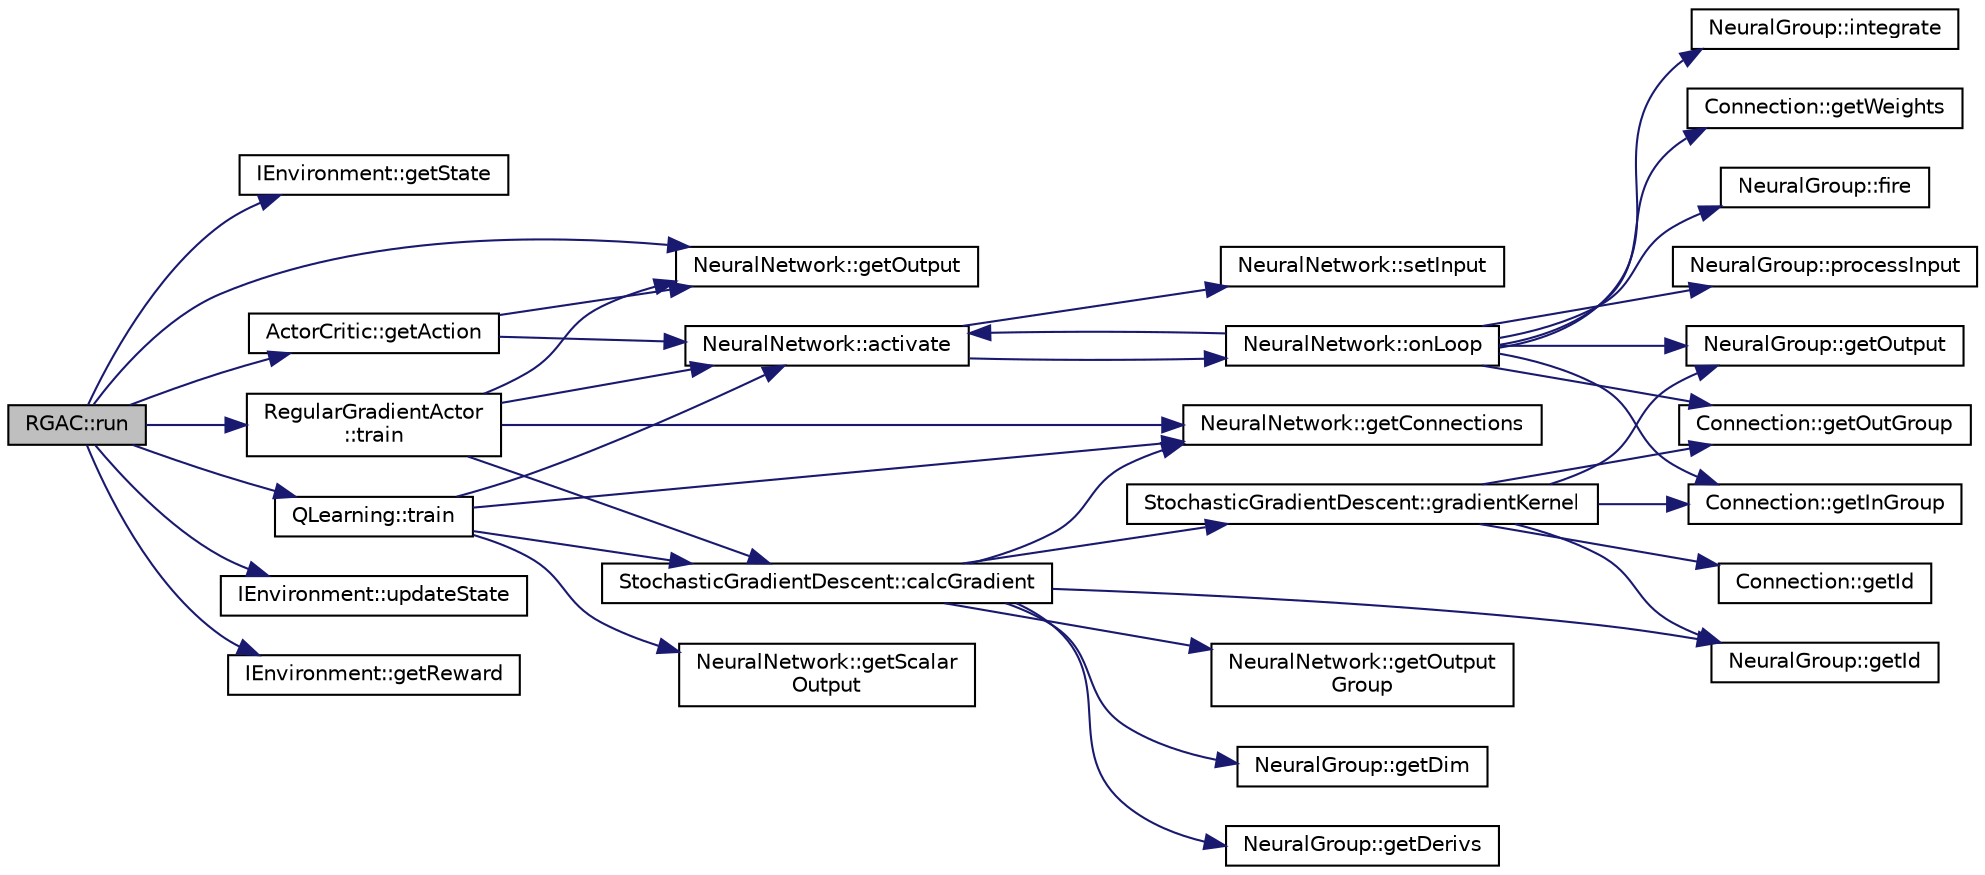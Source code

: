 digraph "RGAC::run"
{
  edge [fontname="Helvetica",fontsize="10",labelfontname="Helvetica",labelfontsize="10"];
  node [fontname="Helvetica",fontsize="10",shape=record];
  rankdir="LR";
  Node1 [label="RGAC::run",height=0.2,width=0.4,color="black", fillcolor="grey75", style="filled", fontcolor="black"];
  Node1 -> Node2 [color="midnightblue",fontsize="10",style="solid",fontname="Helvetica"];
  Node2 [label="IEnvironment::getState",height=0.2,width=0.4,color="black", fillcolor="white", style="filled",URL="$class_i_environment.html#ae0917a9119deaf20fb39930d0c7e59d0"];
  Node1 -> Node3 [color="midnightblue",fontsize="10",style="solid",fontname="Helvetica"];
  Node3 [label="NeuralNetwork::getOutput",height=0.2,width=0.4,color="black", fillcolor="white", style="filled",URL="$class_neural_network.html#ae345d8237c7acf8ccf4282fb6f5bdb64"];
  Node1 -> Node4 [color="midnightblue",fontsize="10",style="solid",fontname="Helvetica"];
  Node4 [label="ActorCritic::getAction",height=0.2,width=0.4,color="black", fillcolor="white", style="filled",URL="$class_actor_critic.html#af6a032f49a1ebbcf2c6d26948aea8819"];
  Node4 -> Node5 [color="midnightblue",fontsize="10",style="solid",fontname="Helvetica"];
  Node5 [label="NeuralNetwork::activate",height=0.2,width=0.4,color="black", fillcolor="white", style="filled",URL="$class_neural_network.html#a3bb1261a1d661e101b6daf0053e04f67"];
  Node5 -> Node6 [color="midnightblue",fontsize="10",style="solid",fontname="Helvetica"];
  Node6 [label="NeuralNetwork::setInput",height=0.2,width=0.4,color="black", fillcolor="white", style="filled",URL="$class_neural_network.html#aad2e2758c18af40e98c2fe40f9ef2982"];
  Node5 -> Node7 [color="midnightblue",fontsize="10",style="solid",fontname="Helvetica"];
  Node7 [label="NeuralNetwork::onLoop",height=0.2,width=0.4,color="black", fillcolor="white", style="filled",URL="$class_neural_network.html#a4044438cda6aba54b4e206fc4ed68db0"];
  Node7 -> Node8 [color="midnightblue",fontsize="10",style="solid",fontname="Helvetica"];
  Node8 [label="Connection::getInGroup",height=0.2,width=0.4,color="black", fillcolor="white", style="filled",URL="$class_connection.html#a2c9f5f0f410c2b59fd9784afd8b19595"];
  Node7 -> Node9 [color="midnightblue",fontsize="10",style="solid",fontname="Helvetica"];
  Node9 [label="NeuralGroup::getOutput",height=0.2,width=0.4,color="black", fillcolor="white", style="filled",URL="$class_neural_group.html#a34f6070fcf39d5ead845132bd6fb77f6"];
  Node7 -> Node10 [color="midnightblue",fontsize="10",style="solid",fontname="Helvetica"];
  Node10 [label="Connection::getOutGroup",height=0.2,width=0.4,color="black", fillcolor="white", style="filled",URL="$class_connection.html#aa090022b0b33dc2ce0d5aa777f9a713d"];
  Node7 -> Node11 [color="midnightblue",fontsize="10",style="solid",fontname="Helvetica"];
  Node11 [label="NeuralGroup::processInput",height=0.2,width=0.4,color="black", fillcolor="white", style="filled",URL="$class_neural_group.html#ae7f141e766dc5cbbcdae8f20b589fe58"];
  Node7 -> Node12 [color="midnightblue",fontsize="10",style="solid",fontname="Helvetica"];
  Node12 [label="NeuralGroup::integrate",height=0.2,width=0.4,color="black", fillcolor="white", style="filled",URL="$class_neural_group.html#a082aa6bf07f9acce8273bdd64ff2f801"];
  Node7 -> Node13 [color="midnightblue",fontsize="10",style="solid",fontname="Helvetica"];
  Node13 [label="Connection::getWeights",height=0.2,width=0.4,color="black", fillcolor="white", style="filled",URL="$class_connection.html#a8fb1bd48d6a160a858a0eb817a1a448d"];
  Node7 -> Node14 [color="midnightblue",fontsize="10",style="solid",fontname="Helvetica"];
  Node14 [label="NeuralGroup::fire",height=0.2,width=0.4,color="black", fillcolor="white", style="filled",URL="$class_neural_group.html#ac6e81149dc216c780e6b551dce8ada52"];
  Node7 -> Node5 [color="midnightblue",fontsize="10",style="solid",fontname="Helvetica"];
  Node4 -> Node3 [color="midnightblue",fontsize="10",style="solid",fontname="Helvetica"];
  Node1 -> Node15 [color="midnightblue",fontsize="10",style="solid",fontname="Helvetica"];
  Node15 [label="IEnvironment::updateState",height=0.2,width=0.4,color="black", fillcolor="white", style="filled",URL="$class_i_environment.html#a84cb37c6d9afee162be1ac5c6af56315"];
  Node1 -> Node16 [color="midnightblue",fontsize="10",style="solid",fontname="Helvetica"];
  Node16 [label="IEnvironment::getReward",height=0.2,width=0.4,color="black", fillcolor="white", style="filled",URL="$class_i_environment.html#abb91114ded8f451f28cb87f7276ebba7"];
  Node1 -> Node17 [color="midnightblue",fontsize="10",style="solid",fontname="Helvetica"];
  Node17 [label="QLearning::train",height=0.2,width=0.4,color="black", fillcolor="white", style="filled",URL="$class_q_learning.html#a8c3ad7ae737209eec8915faaa2b8bc09"];
  Node17 -> Node5 [color="midnightblue",fontsize="10",style="solid",fontname="Helvetica"];
  Node17 -> Node18 [color="midnightblue",fontsize="10",style="solid",fontname="Helvetica"];
  Node18 [label="NeuralNetwork::getScalar\lOutput",height=0.2,width=0.4,color="black", fillcolor="white", style="filled",URL="$class_neural_network.html#a8f0fa54c6d82f176a59a838f3bf36661"];
  Node17 -> Node19 [color="midnightblue",fontsize="10",style="solid",fontname="Helvetica"];
  Node19 [label="StochasticGradientDescent::calcGradient",height=0.2,width=0.4,color="black", fillcolor="white", style="filled",URL="$class_gradient_base.html#a57a07abfa7022df8050916e6a13cb885"];
  Node19 -> Node20 [color="midnightblue",fontsize="10",style="solid",fontname="Helvetica"];
  Node20 [label="NeuralNetwork::getOutput\lGroup",height=0.2,width=0.4,color="black", fillcolor="white", style="filled",URL="$class_neural_network.html#aa16b5e7dc76f9af0a86daf2d24072b44"];
  Node19 -> Node21 [color="midnightblue",fontsize="10",style="solid",fontname="Helvetica"];
  Node21 [label="NeuralGroup::getDim",height=0.2,width=0.4,color="black", fillcolor="white", style="filled",URL="$class_neural_group.html#afed5bfe263ed08affeb3990ec66fabc1"];
  Node19 -> Node22 [color="midnightblue",fontsize="10",style="solid",fontname="Helvetica"];
  Node22 [label="NeuralGroup::getId",height=0.2,width=0.4,color="black", fillcolor="white", style="filled",URL="$class_neural_group.html#a527a8128dd344e2dde768d3f9910f827"];
  Node19 -> Node23 [color="midnightblue",fontsize="10",style="solid",fontname="Helvetica"];
  Node23 [label="NeuralGroup::getDerivs",height=0.2,width=0.4,color="black", fillcolor="white", style="filled",URL="$class_neural_group.html#aa38c50a04215f1b7dc383c04341feca9"];
  Node19 -> Node24 [color="midnightblue",fontsize="10",style="solid",fontname="Helvetica"];
  Node24 [label="NeuralNetwork::getConnections",height=0.2,width=0.4,color="black", fillcolor="white", style="filled",URL="$class_neural_network.html#a4bd338c0ad1700017a082084bb682b83"];
  Node19 -> Node25 [color="midnightblue",fontsize="10",style="solid",fontname="Helvetica"];
  Node25 [label="StochasticGradientDescent::gradientKernel",height=0.2,width=0.4,color="black", fillcolor="white", style="filled",URL="$class_gradient_base.html#a56429f5f06c7d252b3383b32926d4052"];
  Node25 -> Node26 [color="midnightblue",fontsize="10",style="solid",fontname="Helvetica"];
  Node26 [label="Connection::getId",height=0.2,width=0.4,color="black", fillcolor="white", style="filled",URL="$class_connection.html#ac1ef8b586beedf168dabbc8fa1174abe"];
  Node25 -> Node10 [color="midnightblue",fontsize="10",style="solid",fontname="Helvetica"];
  Node25 -> Node22 [color="midnightblue",fontsize="10",style="solid",fontname="Helvetica"];
  Node25 -> Node8 [color="midnightblue",fontsize="10",style="solid",fontname="Helvetica"];
  Node25 -> Node9 [color="midnightblue",fontsize="10",style="solid",fontname="Helvetica"];
  Node17 -> Node24 [color="midnightblue",fontsize="10",style="solid",fontname="Helvetica"];
  Node1 -> Node27 [color="midnightblue",fontsize="10",style="solid",fontname="Helvetica"];
  Node27 [label="RegularGradientActor\l::train",height=0.2,width=0.4,color="black", fillcolor="white", style="filled",URL="$class_regular_gradient_actor.html#a81035ffc78bb05c9184910da5482a302"];
  Node27 -> Node5 [color="midnightblue",fontsize="10",style="solid",fontname="Helvetica"];
  Node27 -> Node3 [color="midnightblue",fontsize="10",style="solid",fontname="Helvetica"];
  Node27 -> Node19 [color="midnightblue",fontsize="10",style="solid",fontname="Helvetica"];
  Node27 -> Node24 [color="midnightblue",fontsize="10",style="solid",fontname="Helvetica"];
}

